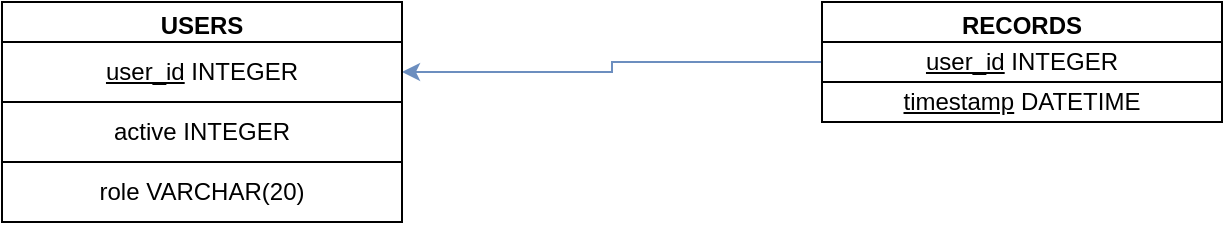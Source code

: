 <mxfile version="24.7.16">
  <diagram name="Page-1" id="3K3B4DxhF9rhRpnuaBvn">
    <mxGraphModel dx="954" dy="647" grid="1" gridSize="10" guides="1" tooltips="1" connect="1" arrows="1" fold="1" page="1" pageScale="1" pageWidth="850" pageHeight="1100" math="0" shadow="0">
      <root>
        <mxCell id="0" />
        <mxCell id="1" parent="0" />
        <mxCell id="5VB_7IG8Qx54lOpx50xR-3" value="USERS" style="swimlane;whiteSpace=wrap;html=1;" vertex="1" parent="1">
          <mxGeometry x="120" y="200" width="200" height="110" as="geometry" />
        </mxCell>
        <mxCell id="5VB_7IG8Qx54lOpx50xR-6" value="active INTEGER" style="rounded=0;whiteSpace=wrap;html=1;" vertex="1" parent="5VB_7IG8Qx54lOpx50xR-3">
          <mxGeometry y="50" width="200" height="30" as="geometry" />
        </mxCell>
        <mxCell id="5VB_7IG8Qx54lOpx50xR-7" value="role VARCHAR(20)" style="rounded=0;whiteSpace=wrap;html=1;" vertex="1" parent="5VB_7IG8Qx54lOpx50xR-3">
          <mxGeometry y="80" width="200" height="30" as="geometry" />
        </mxCell>
        <mxCell id="5VB_7IG8Qx54lOpx50xR-10" style="edgeStyle=orthogonalEdgeStyle;rounded=0;orthogonalLoop=1;jettySize=auto;html=1;exitX=0;exitY=0.5;exitDx=0;exitDy=0;entryX=1;entryY=0.5;entryDx=0;entryDy=0;fillColor=#dae8fc;strokeColor=#6c8ebf;" edge="1" parent="1" source="5VB_7IG8Qx54lOpx50xR-4" target="5VB_7IG8Qx54lOpx50xR-5">
          <mxGeometry relative="1" as="geometry" />
        </mxCell>
        <mxCell id="5VB_7IG8Qx54lOpx50xR-4" value="RECORDS" style="swimlane;whiteSpace=wrap;html=1;" vertex="1" parent="1">
          <mxGeometry x="530" y="200" width="200" height="60" as="geometry" />
        </mxCell>
        <mxCell id="5VB_7IG8Qx54lOpx50xR-8" value="&lt;u&gt;user_id&lt;/u&gt; INTEGER" style="rounded=0;whiteSpace=wrap;html=1;" vertex="1" parent="5VB_7IG8Qx54lOpx50xR-4">
          <mxGeometry y="20" width="200" height="20" as="geometry" />
        </mxCell>
        <mxCell id="5VB_7IG8Qx54lOpx50xR-9" value="&lt;u&gt;timestamp&lt;/u&gt; DATETIME" style="rounded=0;whiteSpace=wrap;html=1;" vertex="1" parent="5VB_7IG8Qx54lOpx50xR-4">
          <mxGeometry y="40" width="200" height="20" as="geometry" />
        </mxCell>
        <mxCell id="5VB_7IG8Qx54lOpx50xR-5" value="&lt;u&gt;user_id&lt;/u&gt; INTEGER" style="whiteSpace=wrap;html=1;" vertex="1" parent="1">
          <mxGeometry x="120" y="220" width="200" height="30" as="geometry" />
        </mxCell>
      </root>
    </mxGraphModel>
  </diagram>
</mxfile>
